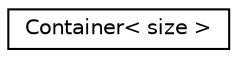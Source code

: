 digraph "Graphical Class Hierarchy"
{
  edge [fontname="Helvetica",fontsize="10",labelfontname="Helvetica",labelfontsize="10"];
  node [fontname="Helvetica",fontsize="10",shape=record];
  rankdir="LR";
  Node0 [label="Container\< size \>",height=0.2,width=0.4,color="black", fillcolor="white", style="filled",URL="$class_container.html"];
}
